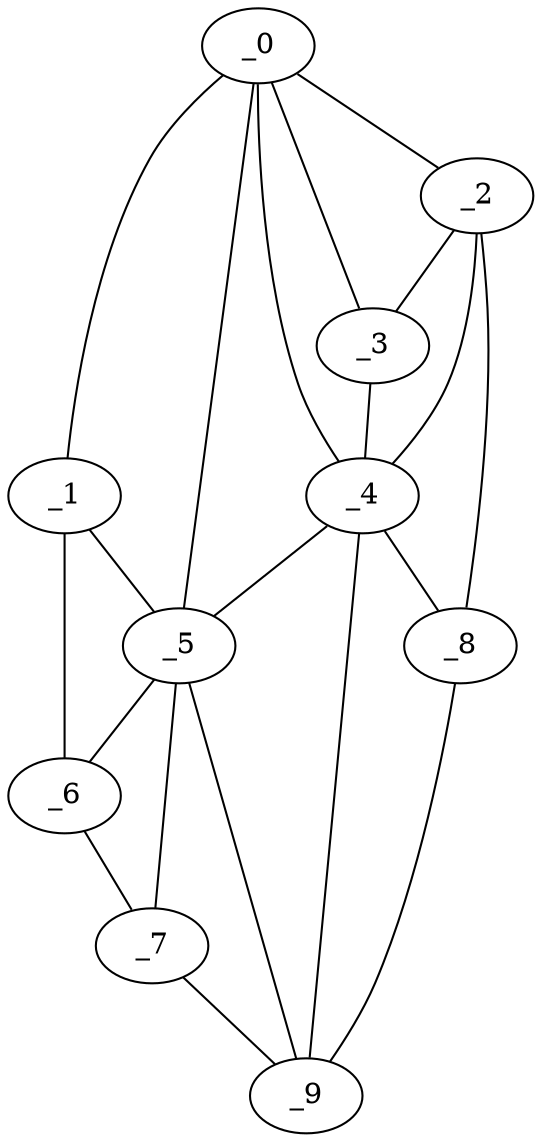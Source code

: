 graph "obj51__105.gxl" {
	_0	 [x=30,
		y=80];
	_1	 [x=32,
		y=120];
	_0 -- _1	 [valence=1];
	_2	 [x=47,
		y=3];
	_0 -- _2	 [valence=1];
	_3	 [x=55,
		y=38];
	_0 -- _3	 [valence=2];
	_4	 [x=60,
		y=39];
	_0 -- _4	 [valence=2];
	_5	 [x=73,
		y=83];
	_0 -- _5	 [valence=2];
	_1 -- _5	 [valence=2];
	_6	 [x=73,
		y=125];
	_1 -- _6	 [valence=1];
	_2 -- _3	 [valence=1];
	_2 -- _4	 [valence=2];
	_8	 [x=89,
		y=7];
	_2 -- _8	 [valence=1];
	_3 -- _4	 [valence=2];
	_4 -- _5	 [valence=2];
	_4 -- _8	 [valence=2];
	_9	 [x=100,
		y=46];
	_4 -- _9	 [valence=2];
	_5 -- _6	 [valence=2];
	_7	 [x=86,
		y=104];
	_5 -- _7	 [valence=2];
	_5 -- _9	 [valence=2];
	_6 -- _7	 [valence=1];
	_7 -- _9	 [valence=1];
	_8 -- _9	 [valence=1];
}
